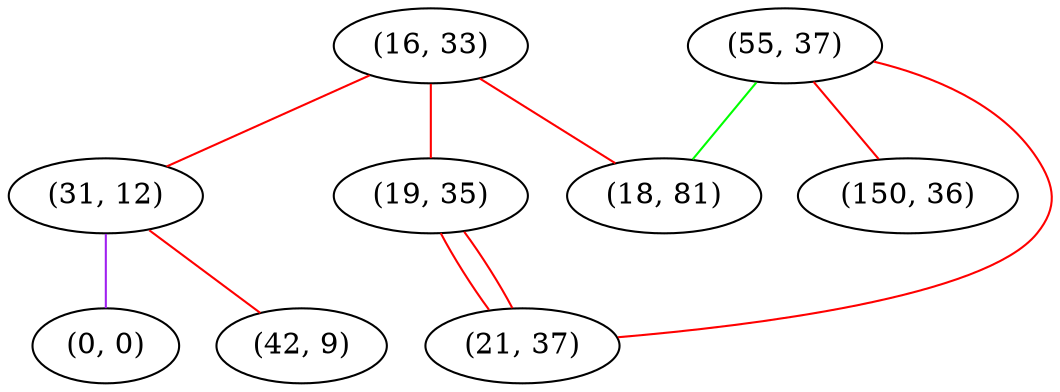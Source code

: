graph "" {
"(16, 33)";
"(55, 37)";
"(18, 81)";
"(31, 12)";
"(150, 36)";
"(0, 0)";
"(19, 35)";
"(42, 9)";
"(21, 37)";
"(16, 33)" -- "(31, 12)"  [color=red, key=0, weight=1];
"(16, 33)" -- "(19, 35)"  [color=red, key=0, weight=1];
"(16, 33)" -- "(18, 81)"  [color=red, key=0, weight=1];
"(55, 37)" -- "(150, 36)"  [color=red, key=0, weight=1];
"(55, 37)" -- "(21, 37)"  [color=red, key=0, weight=1];
"(55, 37)" -- "(18, 81)"  [color=green, key=0, weight=2];
"(31, 12)" -- "(0, 0)"  [color=purple, key=0, weight=4];
"(31, 12)" -- "(42, 9)"  [color=red, key=0, weight=1];
"(19, 35)" -- "(21, 37)"  [color=red, key=0, weight=1];
"(19, 35)" -- "(21, 37)"  [color=red, key=1, weight=1];
}
